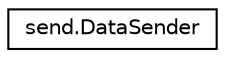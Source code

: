 digraph "Graphical Class Hierarchy"
{
  edge [fontname="Helvetica",fontsize="10",labelfontname="Helvetica",labelfontsize="10"];
  node [fontname="Helvetica",fontsize="10",shape=record];
  rankdir="LR";
  Node1 [label="send.DataSender",height=0.2,width=0.4,color="black", fillcolor="white", style="filled",URL="$classsend_1_1_data_sender.html"];
}
